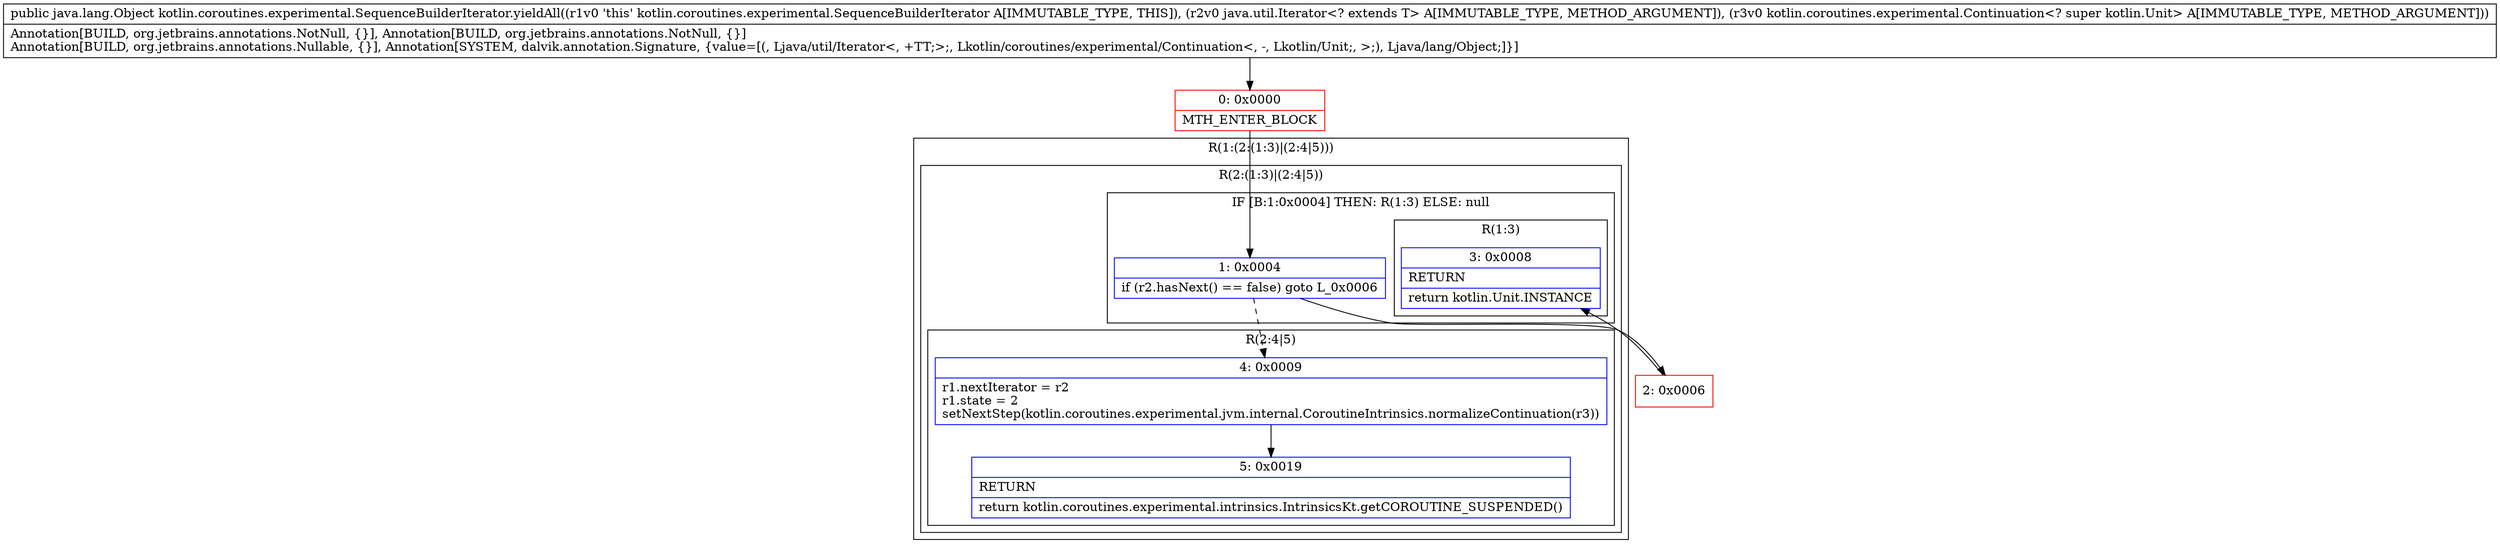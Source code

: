 digraph "CFG forkotlin.coroutines.experimental.SequenceBuilderIterator.yieldAll(Ljava\/util\/Iterator;Lkotlin\/coroutines\/experimental\/Continuation;)Ljava\/lang\/Object;" {
subgraph cluster_Region_1781865407 {
label = "R(1:(2:(1:3)|(2:4|5)))";
node [shape=record,color=blue];
subgraph cluster_Region_1710265118 {
label = "R(2:(1:3)|(2:4|5))";
node [shape=record,color=blue];
subgraph cluster_IfRegion_1072050715 {
label = "IF [B:1:0x0004] THEN: R(1:3) ELSE: null";
node [shape=record,color=blue];
Node_1 [shape=record,label="{1\:\ 0x0004|if (r2.hasNext() == false) goto L_0x0006\l}"];
subgraph cluster_Region_213584947 {
label = "R(1:3)";
node [shape=record,color=blue];
Node_3 [shape=record,label="{3\:\ 0x0008|RETURN\l|return kotlin.Unit.INSTANCE\l}"];
}
}
subgraph cluster_Region_1318127352 {
label = "R(2:4|5)";
node [shape=record,color=blue];
Node_4 [shape=record,label="{4\:\ 0x0009|r1.nextIterator = r2\lr1.state = 2\lsetNextStep(kotlin.coroutines.experimental.jvm.internal.CoroutineIntrinsics.normalizeContinuation(r3))\l}"];
Node_5 [shape=record,label="{5\:\ 0x0019|RETURN\l|return kotlin.coroutines.experimental.intrinsics.IntrinsicsKt.getCOROUTINE_SUSPENDED()\l}"];
}
}
}
Node_0 [shape=record,color=red,label="{0\:\ 0x0000|MTH_ENTER_BLOCK\l}"];
Node_2 [shape=record,color=red,label="{2\:\ 0x0006}"];
MethodNode[shape=record,label="{public java.lang.Object kotlin.coroutines.experimental.SequenceBuilderIterator.yieldAll((r1v0 'this' kotlin.coroutines.experimental.SequenceBuilderIterator A[IMMUTABLE_TYPE, THIS]), (r2v0 java.util.Iterator\<? extends T\> A[IMMUTABLE_TYPE, METHOD_ARGUMENT]), (r3v0 kotlin.coroutines.experimental.Continuation\<? super kotlin.Unit\> A[IMMUTABLE_TYPE, METHOD_ARGUMENT]))  | Annotation[BUILD, org.jetbrains.annotations.NotNull, \{\}], Annotation[BUILD, org.jetbrains.annotations.NotNull, \{\}]\lAnnotation[BUILD, org.jetbrains.annotations.Nullable, \{\}], Annotation[SYSTEM, dalvik.annotation.Signature, \{value=[(, Ljava\/util\/Iterator\<, +TT;\>;, Lkotlin\/coroutines\/experimental\/Continuation\<, \-, Lkotlin\/Unit;, \>;), Ljava\/lang\/Object;]\}]\l}"];
MethodNode -> Node_0;
Node_1 -> Node_2;
Node_1 -> Node_4[style=dashed];
Node_4 -> Node_5;
Node_0 -> Node_1;
Node_2 -> Node_3;
}

